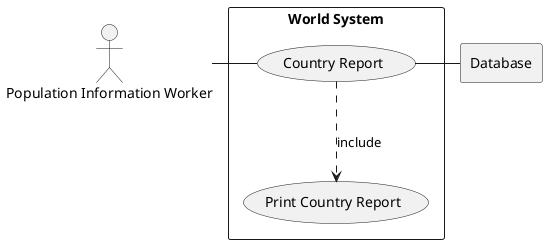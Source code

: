 @startuml

actor HR as "Population Information Worker"

rectangle Database

rectangle "World System" {
    usecase UC4 as "Country Report"

    usecase UCa as "Print Country Report"

    HR - UC4
    UC4 ..> UCa : include
    UC4 - Database
}

@enduml